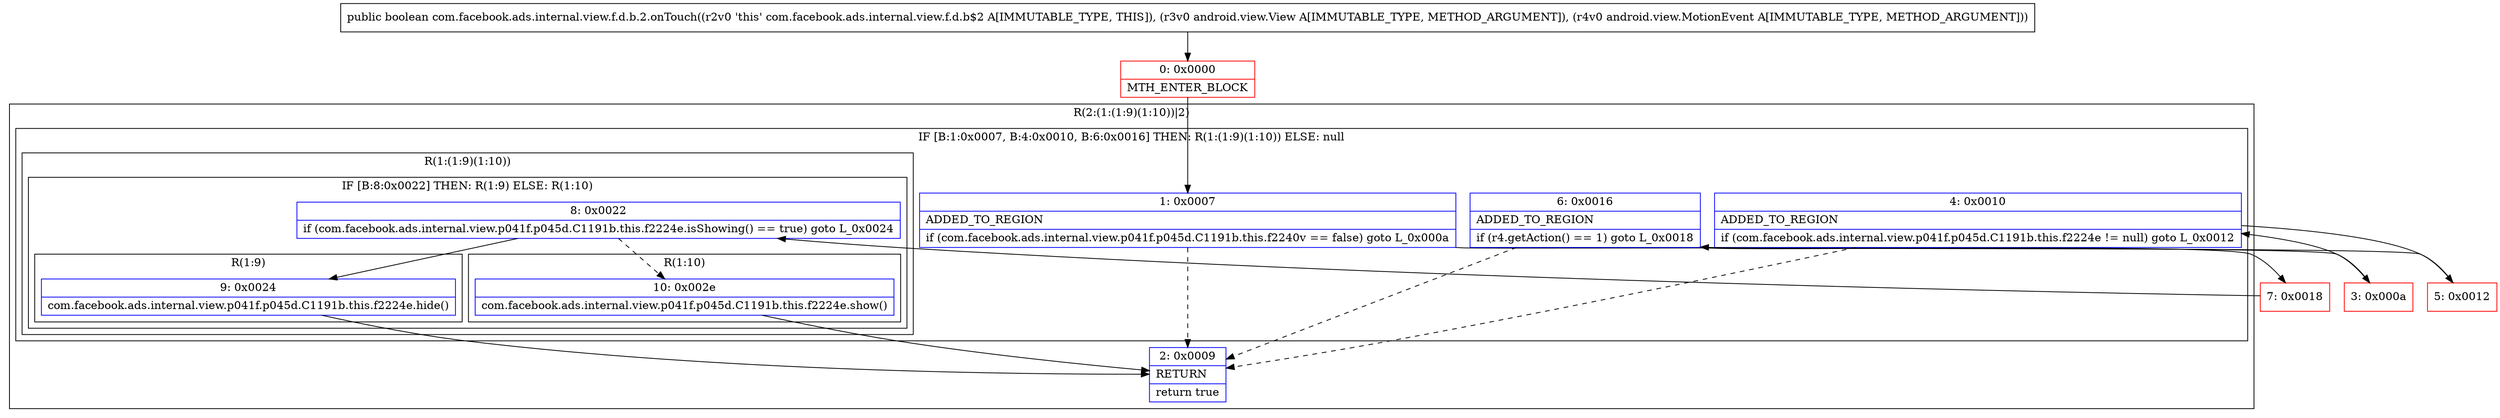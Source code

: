 digraph "CFG forcom.facebook.ads.internal.view.f.d.b.2.onTouch(Landroid\/view\/View;Landroid\/view\/MotionEvent;)Z" {
subgraph cluster_Region_812153173 {
label = "R(2:(1:(1:9)(1:10))|2)";
node [shape=record,color=blue];
subgraph cluster_IfRegion_1675843225 {
label = "IF [B:1:0x0007, B:4:0x0010, B:6:0x0016] THEN: R(1:(1:9)(1:10)) ELSE: null";
node [shape=record,color=blue];
Node_1 [shape=record,label="{1\:\ 0x0007|ADDED_TO_REGION\l|if (com.facebook.ads.internal.view.p041f.p045d.C1191b.this.f2240v == false) goto L_0x000a\l}"];
Node_4 [shape=record,label="{4\:\ 0x0010|ADDED_TO_REGION\l|if (com.facebook.ads.internal.view.p041f.p045d.C1191b.this.f2224e != null) goto L_0x0012\l}"];
Node_6 [shape=record,label="{6\:\ 0x0016|ADDED_TO_REGION\l|if (r4.getAction() == 1) goto L_0x0018\l}"];
subgraph cluster_Region_1037748390 {
label = "R(1:(1:9)(1:10))";
node [shape=record,color=blue];
subgraph cluster_IfRegion_1505676756 {
label = "IF [B:8:0x0022] THEN: R(1:9) ELSE: R(1:10)";
node [shape=record,color=blue];
Node_8 [shape=record,label="{8\:\ 0x0022|if (com.facebook.ads.internal.view.p041f.p045d.C1191b.this.f2224e.isShowing() == true) goto L_0x0024\l}"];
subgraph cluster_Region_711964007 {
label = "R(1:9)";
node [shape=record,color=blue];
Node_9 [shape=record,label="{9\:\ 0x0024|com.facebook.ads.internal.view.p041f.p045d.C1191b.this.f2224e.hide()\l}"];
}
subgraph cluster_Region_1405188397 {
label = "R(1:10)";
node [shape=record,color=blue];
Node_10 [shape=record,label="{10\:\ 0x002e|com.facebook.ads.internal.view.p041f.p045d.C1191b.this.f2224e.show()\l}"];
}
}
}
}
Node_2 [shape=record,label="{2\:\ 0x0009|RETURN\l|return true\l}"];
}
Node_0 [shape=record,color=red,label="{0\:\ 0x0000|MTH_ENTER_BLOCK\l}"];
Node_3 [shape=record,color=red,label="{3\:\ 0x000a}"];
Node_5 [shape=record,color=red,label="{5\:\ 0x0012}"];
Node_7 [shape=record,color=red,label="{7\:\ 0x0018}"];
MethodNode[shape=record,label="{public boolean com.facebook.ads.internal.view.f.d.b.2.onTouch((r2v0 'this' com.facebook.ads.internal.view.f.d.b$2 A[IMMUTABLE_TYPE, THIS]), (r3v0 android.view.View A[IMMUTABLE_TYPE, METHOD_ARGUMENT]), (r4v0 android.view.MotionEvent A[IMMUTABLE_TYPE, METHOD_ARGUMENT])) }"];
MethodNode -> Node_0;
Node_1 -> Node_2[style=dashed];
Node_1 -> Node_3;
Node_4 -> Node_2[style=dashed];
Node_4 -> Node_5;
Node_6 -> Node_2[style=dashed];
Node_6 -> Node_7;
Node_8 -> Node_9;
Node_8 -> Node_10[style=dashed];
Node_9 -> Node_2;
Node_10 -> Node_2;
Node_0 -> Node_1;
Node_3 -> Node_4;
Node_5 -> Node_6;
Node_7 -> Node_8;
}

